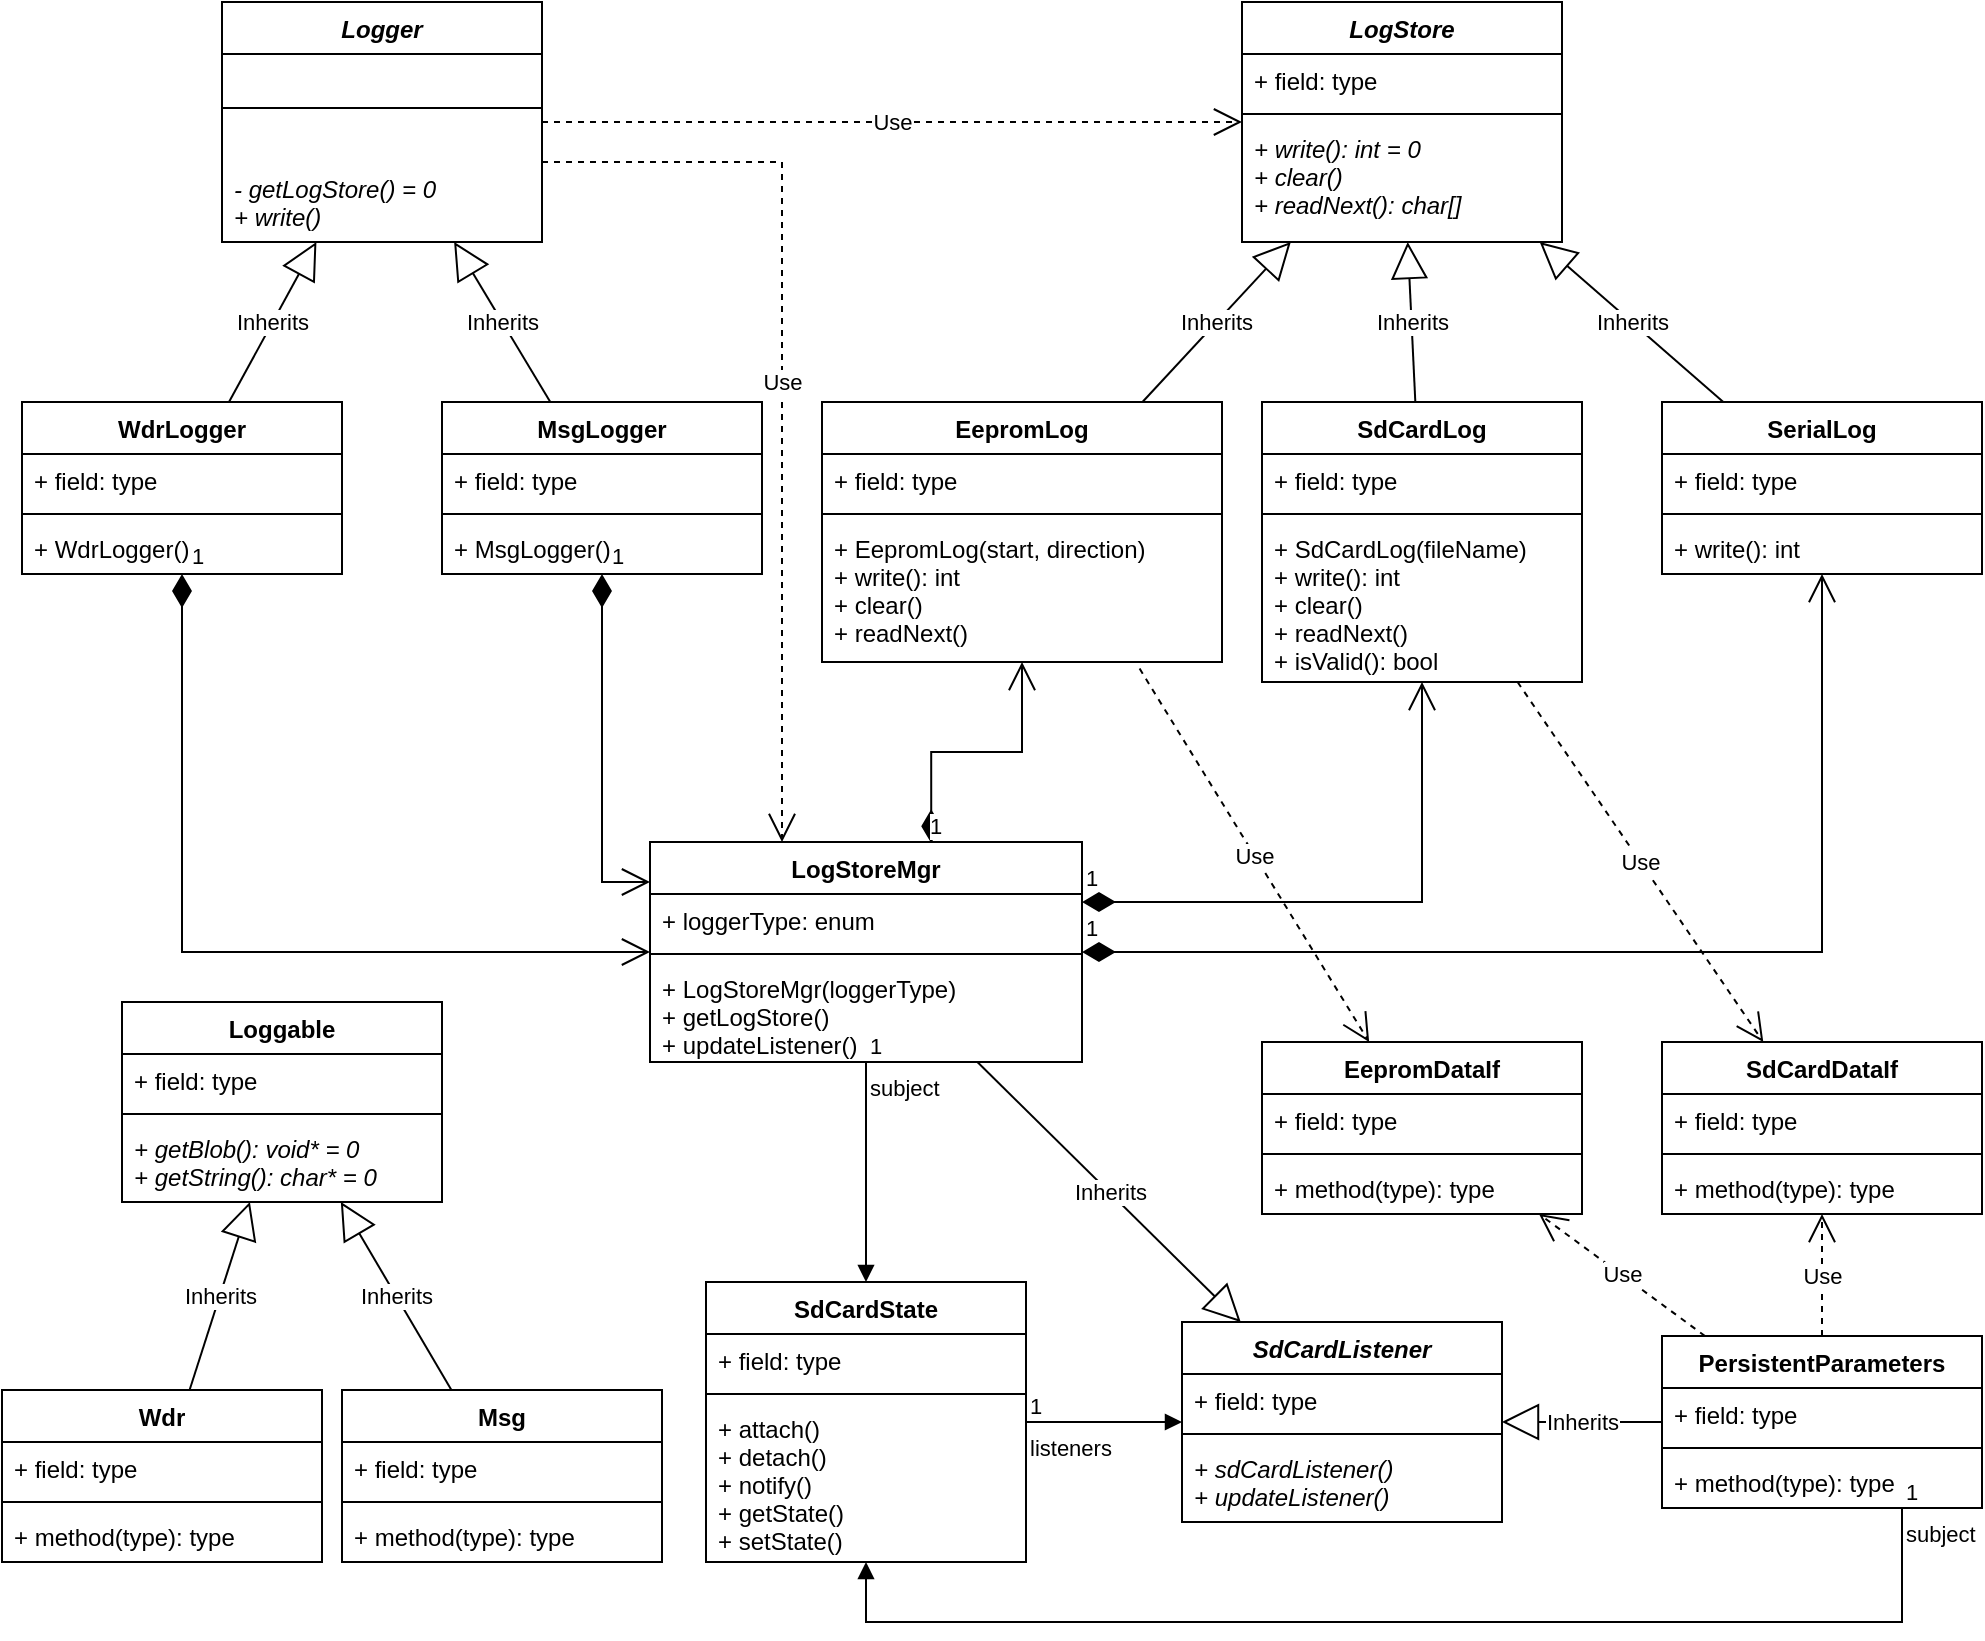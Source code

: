 <mxfile version="20.6.2" type="github">
  <diagram id="C5RBs43oDa-KdzZeNtuy" name="Main">
    <mxGraphModel dx="782" dy="708" grid="1" gridSize="10" guides="1" tooltips="1" connect="1" arrows="1" fold="1" page="1" pageScale="1" pageWidth="827" pageHeight="1169" math="0" shadow="0">
      <root>
        <mxCell id="WIyWlLk6GJQsqaUBKTNV-0" />
        <mxCell id="WIyWlLk6GJQsqaUBKTNV-1" parent="WIyWlLk6GJQsqaUBKTNV-0" />
        <mxCell id="53pVklxJG9t8ZVB9ZSfY-29" value="MsgLogger" style="swimlane;fontStyle=1;align=center;verticalAlign=top;childLayout=stackLayout;horizontal=1;startSize=26;horizontalStack=0;resizeParent=1;resizeParentMax=0;resizeLast=0;collapsible=1;marginBottom=0;rounded=0;fillColor=none;" parent="WIyWlLk6GJQsqaUBKTNV-1" vertex="1">
          <mxGeometry x="230" y="290" width="160" height="86" as="geometry" />
        </mxCell>
        <mxCell id="53pVklxJG9t8ZVB9ZSfY-30" value="+ field: type" style="text;strokeColor=none;fillColor=none;align=left;verticalAlign=top;spacingLeft=4;spacingRight=4;overflow=hidden;rotatable=0;points=[[0,0.5],[1,0.5]];portConstraint=eastwest;rounded=0;" parent="53pVklxJG9t8ZVB9ZSfY-29" vertex="1">
          <mxGeometry y="26" width="160" height="26" as="geometry" />
        </mxCell>
        <mxCell id="53pVklxJG9t8ZVB9ZSfY-31" value="" style="line;strokeWidth=1;fillColor=none;align=left;verticalAlign=middle;spacingTop=-1;spacingLeft=3;spacingRight=3;rotatable=0;labelPosition=right;points=[];portConstraint=eastwest;strokeColor=inherit;rounded=0;" parent="53pVklxJG9t8ZVB9ZSfY-29" vertex="1">
          <mxGeometry y="52" width="160" height="8" as="geometry" />
        </mxCell>
        <mxCell id="53pVklxJG9t8ZVB9ZSfY-32" value="+ MsgLogger()" style="text;strokeColor=none;fillColor=none;align=left;verticalAlign=top;spacingLeft=4;spacingRight=4;overflow=hidden;rotatable=0;points=[[0,0.5],[1,0.5]];portConstraint=eastwest;rounded=0;" parent="53pVklxJG9t8ZVB9ZSfY-29" vertex="1">
          <mxGeometry y="60" width="160" height="26" as="geometry" />
        </mxCell>
        <mxCell id="lrhZeODzZk2-2YLw7vKb-0" value="LogStore" style="swimlane;fontStyle=3;align=center;verticalAlign=top;childLayout=stackLayout;horizontal=1;startSize=26;horizontalStack=0;resizeParent=1;resizeParentMax=0;resizeLast=0;collapsible=1;marginBottom=0;" parent="WIyWlLk6GJQsqaUBKTNV-1" vertex="1">
          <mxGeometry x="630" y="90" width="160" height="120" as="geometry" />
        </mxCell>
        <mxCell id="lrhZeODzZk2-2YLw7vKb-1" value="+ field: type" style="text;strokeColor=none;fillColor=none;align=left;verticalAlign=top;spacingLeft=4;spacingRight=4;overflow=hidden;rotatable=0;points=[[0,0.5],[1,0.5]];portConstraint=eastwest;" parent="lrhZeODzZk2-2YLw7vKb-0" vertex="1">
          <mxGeometry y="26" width="160" height="26" as="geometry" />
        </mxCell>
        <mxCell id="lrhZeODzZk2-2YLw7vKb-2" value="" style="line;strokeWidth=1;fillColor=none;align=left;verticalAlign=middle;spacingTop=-1;spacingLeft=3;spacingRight=3;rotatable=0;labelPosition=right;points=[];portConstraint=eastwest;strokeColor=inherit;" parent="lrhZeODzZk2-2YLw7vKb-0" vertex="1">
          <mxGeometry y="52" width="160" height="8" as="geometry" />
        </mxCell>
        <mxCell id="lrhZeODzZk2-2YLw7vKb-3" value="+ write(): int = 0&#xa;+ clear()&#xa;+ readNext(): char[]&#xa;&#xa;" style="text;strokeColor=none;fillColor=none;align=left;verticalAlign=top;spacingLeft=4;spacingRight=4;overflow=hidden;rotatable=0;points=[[0,0.5],[1,0.5]];portConstraint=eastwest;fontStyle=2" parent="lrhZeODzZk2-2YLw7vKb-0" vertex="1">
          <mxGeometry y="60" width="160" height="60" as="geometry" />
        </mxCell>
        <mxCell id="lrhZeODzZk2-2YLw7vKb-4" value="EepromLog" style="swimlane;fontStyle=1;align=center;verticalAlign=top;childLayout=stackLayout;horizontal=1;startSize=26;horizontalStack=0;resizeParent=1;resizeParentMax=0;resizeLast=0;collapsible=1;marginBottom=0;" parent="WIyWlLk6GJQsqaUBKTNV-1" vertex="1">
          <mxGeometry x="420" y="290" width="200" height="130" as="geometry" />
        </mxCell>
        <mxCell id="lrhZeODzZk2-2YLw7vKb-5" value="+ field: type" style="text;strokeColor=none;fillColor=none;align=left;verticalAlign=top;spacingLeft=4;spacingRight=4;overflow=hidden;rotatable=0;points=[[0,0.5],[1,0.5]];portConstraint=eastwest;" parent="lrhZeODzZk2-2YLw7vKb-4" vertex="1">
          <mxGeometry y="26" width="200" height="26" as="geometry" />
        </mxCell>
        <mxCell id="lrhZeODzZk2-2YLw7vKb-6" value="" style="line;strokeWidth=1;fillColor=none;align=left;verticalAlign=middle;spacingTop=-1;spacingLeft=3;spacingRight=3;rotatable=0;labelPosition=right;points=[];portConstraint=eastwest;strokeColor=inherit;" parent="lrhZeODzZk2-2YLw7vKb-4" vertex="1">
          <mxGeometry y="52" width="200" height="8" as="geometry" />
        </mxCell>
        <mxCell id="lrhZeODzZk2-2YLw7vKb-7" value="+ EepromLog(start, direction)&#xa;+ write(): int&#xa;+ clear()&#xa;+ readNext()&#xa;" style="text;strokeColor=none;fillColor=none;align=left;verticalAlign=top;spacingLeft=4;spacingRight=4;overflow=hidden;rotatable=0;points=[[0,0.5],[1,0.5]];portConstraint=eastwest;" parent="lrhZeODzZk2-2YLw7vKb-4" vertex="1">
          <mxGeometry y="60" width="200" height="70" as="geometry" />
        </mxCell>
        <mxCell id="lrhZeODzZk2-2YLw7vKb-13" value="SdCardLog" style="swimlane;fontStyle=1;align=center;verticalAlign=top;childLayout=stackLayout;horizontal=1;startSize=26;horizontalStack=0;resizeParent=1;resizeParentMax=0;resizeLast=0;collapsible=1;marginBottom=0;" parent="WIyWlLk6GJQsqaUBKTNV-1" vertex="1">
          <mxGeometry x="640" y="290" width="160" height="140" as="geometry" />
        </mxCell>
        <mxCell id="lrhZeODzZk2-2YLw7vKb-14" value="+ field: type" style="text;strokeColor=none;fillColor=none;align=left;verticalAlign=top;spacingLeft=4;spacingRight=4;overflow=hidden;rotatable=0;points=[[0,0.5],[1,0.5]];portConstraint=eastwest;" parent="lrhZeODzZk2-2YLw7vKb-13" vertex="1">
          <mxGeometry y="26" width="160" height="26" as="geometry" />
        </mxCell>
        <mxCell id="lrhZeODzZk2-2YLw7vKb-15" value="" style="line;strokeWidth=1;fillColor=none;align=left;verticalAlign=middle;spacingTop=-1;spacingLeft=3;spacingRight=3;rotatable=0;labelPosition=right;points=[];portConstraint=eastwest;strokeColor=inherit;" parent="lrhZeODzZk2-2YLw7vKb-13" vertex="1">
          <mxGeometry y="52" width="160" height="8" as="geometry" />
        </mxCell>
        <mxCell id="lrhZeODzZk2-2YLw7vKb-16" value="+ SdCardLog(fileName)&#xa;+ write(): int&#xa;+ clear()&#xa;+ readNext()&#xa;+ isValid(): bool" style="text;strokeColor=none;fillColor=none;align=left;verticalAlign=top;spacingLeft=4;spacingRight=4;overflow=hidden;rotatable=0;points=[[0,0.5],[1,0.5]];portConstraint=eastwest;fontStyle=0" parent="lrhZeODzZk2-2YLw7vKb-13" vertex="1">
          <mxGeometry y="60" width="160" height="80" as="geometry" />
        </mxCell>
        <mxCell id="lrhZeODzZk2-2YLw7vKb-17" value="SerialLog" style="swimlane;fontStyle=1;align=center;verticalAlign=top;childLayout=stackLayout;horizontal=1;startSize=26;horizontalStack=0;resizeParent=1;resizeParentMax=0;resizeLast=0;collapsible=1;marginBottom=0;" parent="WIyWlLk6GJQsqaUBKTNV-1" vertex="1">
          <mxGeometry x="840" y="290" width="160" height="86" as="geometry" />
        </mxCell>
        <mxCell id="lrhZeODzZk2-2YLw7vKb-18" value="+ field: type" style="text;strokeColor=none;fillColor=none;align=left;verticalAlign=top;spacingLeft=4;spacingRight=4;overflow=hidden;rotatable=0;points=[[0,0.5],[1,0.5]];portConstraint=eastwest;" parent="lrhZeODzZk2-2YLw7vKb-17" vertex="1">
          <mxGeometry y="26" width="160" height="26" as="geometry" />
        </mxCell>
        <mxCell id="lrhZeODzZk2-2YLw7vKb-19" value="" style="line;strokeWidth=1;fillColor=none;align=left;verticalAlign=middle;spacingTop=-1;spacingLeft=3;spacingRight=3;rotatable=0;labelPosition=right;points=[];portConstraint=eastwest;strokeColor=inherit;" parent="lrhZeODzZk2-2YLw7vKb-17" vertex="1">
          <mxGeometry y="52" width="160" height="8" as="geometry" />
        </mxCell>
        <mxCell id="lrhZeODzZk2-2YLw7vKb-20" value="+ write(): int" style="text;strokeColor=none;fillColor=none;align=left;verticalAlign=top;spacingLeft=4;spacingRight=4;overflow=hidden;rotatable=0;points=[[0,0.5],[1,0.5]];portConstraint=eastwest;" parent="lrhZeODzZk2-2YLw7vKb-17" vertex="1">
          <mxGeometry y="60" width="160" height="26" as="geometry" />
        </mxCell>
        <mxCell id="lrhZeODzZk2-2YLw7vKb-21" value="Inherits" style="endArrow=block;endSize=16;endFill=0;html=1;rounded=0;" parent="WIyWlLk6GJQsqaUBKTNV-1" source="lrhZeODzZk2-2YLw7vKb-4" target="lrhZeODzZk2-2YLw7vKb-0" edge="1">
          <mxGeometry width="160" relative="1" as="geometry">
            <mxPoint x="310" y="300" as="sourcePoint" />
            <mxPoint x="480" y="380" as="targetPoint" />
          </mxGeometry>
        </mxCell>
        <mxCell id="lrhZeODzZk2-2YLw7vKb-22" value="Inherits" style="endArrow=block;endSize=16;endFill=0;html=1;rounded=0;" parent="WIyWlLk6GJQsqaUBKTNV-1" source="lrhZeODzZk2-2YLw7vKb-13" target="lrhZeODzZk2-2YLw7vKb-0" edge="1">
          <mxGeometry width="160" relative="1" as="geometry">
            <mxPoint x="320" y="380" as="sourcePoint" />
            <mxPoint x="480" y="380" as="targetPoint" />
          </mxGeometry>
        </mxCell>
        <mxCell id="lrhZeODzZk2-2YLw7vKb-23" value="Inherits" style="endArrow=block;endSize=16;endFill=0;html=1;rounded=0;" parent="WIyWlLk6GJQsqaUBKTNV-1" source="lrhZeODzZk2-2YLw7vKb-17" target="lrhZeODzZk2-2YLw7vKb-0" edge="1">
          <mxGeometry width="160" relative="1" as="geometry">
            <mxPoint x="320" y="380" as="sourcePoint" />
            <mxPoint x="480" y="380" as="targetPoint" />
          </mxGeometry>
        </mxCell>
        <mxCell id="lrhZeODzZk2-2YLw7vKb-24" value="Logger" style="swimlane;fontStyle=3;align=center;verticalAlign=top;childLayout=stackLayout;horizontal=1;startSize=26;horizontalStack=0;resizeParent=1;resizeParentMax=0;resizeLast=0;collapsible=1;marginBottom=0;" parent="WIyWlLk6GJQsqaUBKTNV-1" vertex="1">
          <mxGeometry x="120" y="90" width="160" height="120" as="geometry" />
        </mxCell>
        <mxCell id="lrhZeODzZk2-2YLw7vKb-26" value="" style="line;strokeWidth=1;fillColor=none;align=left;verticalAlign=middle;spacingTop=-1;spacingLeft=3;spacingRight=3;rotatable=0;labelPosition=right;points=[];portConstraint=eastwest;strokeColor=inherit;" parent="lrhZeODzZk2-2YLw7vKb-24" vertex="1">
          <mxGeometry y="26" width="160" height="54" as="geometry" />
        </mxCell>
        <mxCell id="lrhZeODzZk2-2YLw7vKb-27" value="- getLogStore() = 0&#xa;+ write()&#xa;" style="text;strokeColor=none;fillColor=none;align=left;verticalAlign=top;spacingLeft=4;spacingRight=4;overflow=hidden;rotatable=0;points=[[0,0.5],[1,0.5]];portConstraint=eastwest;fontStyle=2" parent="lrhZeODzZk2-2YLw7vKb-24" vertex="1">
          <mxGeometry y="80" width="160" height="40" as="geometry" />
        </mxCell>
        <mxCell id="lrhZeODzZk2-2YLw7vKb-28" value="WdrLogger" style="swimlane;fontStyle=1;align=center;verticalAlign=top;childLayout=stackLayout;horizontal=1;startSize=26;horizontalStack=0;resizeParent=1;resizeParentMax=0;resizeLast=0;collapsible=1;marginBottom=0;" parent="WIyWlLk6GJQsqaUBKTNV-1" vertex="1">
          <mxGeometry x="20" y="290" width="160" height="86" as="geometry" />
        </mxCell>
        <mxCell id="lrhZeODzZk2-2YLw7vKb-29" value="+ field: type" style="text;strokeColor=none;fillColor=none;align=left;verticalAlign=top;spacingLeft=4;spacingRight=4;overflow=hidden;rotatable=0;points=[[0,0.5],[1,0.5]];portConstraint=eastwest;" parent="lrhZeODzZk2-2YLw7vKb-28" vertex="1">
          <mxGeometry y="26" width="160" height="26" as="geometry" />
        </mxCell>
        <mxCell id="lrhZeODzZk2-2YLw7vKb-30" value="" style="line;strokeWidth=1;fillColor=none;align=left;verticalAlign=middle;spacingTop=-1;spacingLeft=3;spacingRight=3;rotatable=0;labelPosition=right;points=[];portConstraint=eastwest;strokeColor=inherit;" parent="lrhZeODzZk2-2YLw7vKb-28" vertex="1">
          <mxGeometry y="52" width="160" height="8" as="geometry" />
        </mxCell>
        <mxCell id="lrhZeODzZk2-2YLw7vKb-31" value="+ WdrLogger()" style="text;strokeColor=none;fillColor=none;align=left;verticalAlign=top;spacingLeft=4;spacingRight=4;overflow=hidden;rotatable=0;points=[[0,0.5],[1,0.5]];portConstraint=eastwest;" parent="lrhZeODzZk2-2YLw7vKb-28" vertex="1">
          <mxGeometry y="60" width="160" height="26" as="geometry" />
        </mxCell>
        <mxCell id="lrhZeODzZk2-2YLw7vKb-32" value="Inherits" style="endArrow=block;endSize=16;endFill=0;html=1;rounded=0;" parent="WIyWlLk6GJQsqaUBKTNV-1" source="53pVklxJG9t8ZVB9ZSfY-29" target="lrhZeODzZk2-2YLw7vKb-24" edge="1">
          <mxGeometry width="160" relative="1" as="geometry">
            <mxPoint x="530" y="300" as="sourcePoint" />
            <mxPoint x="680" y="186" as="targetPoint" />
          </mxGeometry>
        </mxCell>
        <mxCell id="lrhZeODzZk2-2YLw7vKb-33" value="Inherits" style="endArrow=block;endSize=16;endFill=0;html=1;rounded=0;" parent="WIyWlLk6GJQsqaUBKTNV-1" source="lrhZeODzZk2-2YLw7vKb-28" target="lrhZeODzZk2-2YLw7vKb-24" edge="1">
          <mxGeometry width="160" relative="1" as="geometry">
            <mxPoint x="320" y="300" as="sourcePoint" />
            <mxPoint x="170" y="180" as="targetPoint" />
          </mxGeometry>
        </mxCell>
        <mxCell id="lrhZeODzZk2-2YLw7vKb-34" value="LogStoreMgr" style="swimlane;fontStyle=1;align=center;verticalAlign=top;childLayout=stackLayout;horizontal=1;startSize=26;horizontalStack=0;resizeParent=1;resizeParentMax=0;resizeLast=0;collapsible=1;marginBottom=0;" parent="WIyWlLk6GJQsqaUBKTNV-1" vertex="1">
          <mxGeometry x="334" y="510" width="216" height="110" as="geometry" />
        </mxCell>
        <mxCell id="lrhZeODzZk2-2YLw7vKb-35" value="+ loggerType: enum" style="text;strokeColor=none;fillColor=none;align=left;verticalAlign=top;spacingLeft=4;spacingRight=4;overflow=hidden;rotatable=0;points=[[0,0.5],[1,0.5]];portConstraint=eastwest;" parent="lrhZeODzZk2-2YLw7vKb-34" vertex="1">
          <mxGeometry y="26" width="216" height="26" as="geometry" />
        </mxCell>
        <mxCell id="lrhZeODzZk2-2YLw7vKb-36" value="" style="line;strokeWidth=1;fillColor=none;align=left;verticalAlign=middle;spacingTop=-1;spacingLeft=3;spacingRight=3;rotatable=0;labelPosition=right;points=[];portConstraint=eastwest;strokeColor=inherit;" parent="lrhZeODzZk2-2YLw7vKb-34" vertex="1">
          <mxGeometry y="52" width="216" height="8" as="geometry" />
        </mxCell>
        <mxCell id="lrhZeODzZk2-2YLw7vKb-37" value="+ LogStoreMgr(loggerType)&#xa;+ getLogStore()&#xa;+ updateListener()&#xa;" style="text;strokeColor=none;fillColor=none;align=left;verticalAlign=top;spacingLeft=4;spacingRight=4;overflow=hidden;rotatable=0;points=[[0,0.5],[1,0.5]];portConstraint=eastwest;" parent="lrhZeODzZk2-2YLw7vKb-34" vertex="1">
          <mxGeometry y="60" width="216" height="50" as="geometry" />
        </mxCell>
        <mxCell id="lrhZeODzZk2-2YLw7vKb-42" value="1" style="endArrow=open;html=1;endSize=12;startArrow=diamondThin;startSize=14;startFill=1;edgeStyle=orthogonalEdgeStyle;align=left;verticalAlign=bottom;rounded=0;" parent="WIyWlLk6GJQsqaUBKTNV-1" source="53pVklxJG9t8ZVB9ZSfY-29" target="lrhZeODzZk2-2YLw7vKb-34" edge="1">
          <mxGeometry x="-1" y="3" relative="1" as="geometry">
            <mxPoint x="30" y="480" as="sourcePoint" />
            <mxPoint x="70" y="680" as="targetPoint" />
            <Array as="points">
              <mxPoint x="310" y="530" />
            </Array>
          </mxGeometry>
        </mxCell>
        <mxCell id="lrhZeODzZk2-2YLw7vKb-44" value="Use" style="endArrow=open;endSize=12;dashed=1;html=1;rounded=0;edgeStyle=orthogonalEdgeStyle;" parent="WIyWlLk6GJQsqaUBKTNV-1" source="lrhZeODzZk2-2YLw7vKb-24" target="lrhZeODzZk2-2YLw7vKb-34" edge="1">
          <mxGeometry width="160" relative="1" as="geometry">
            <mxPoint x="104.373" y="560" as="sourcePoint" />
            <mxPoint x="295.627" y="694.0" as="targetPoint" />
            <Array as="points">
              <mxPoint x="400" y="170" />
            </Array>
          </mxGeometry>
        </mxCell>
        <mxCell id="lrhZeODzZk2-2YLw7vKb-49" value="1" style="endArrow=open;html=1;endSize=12;startArrow=diamondThin;startSize=14;startFill=1;edgeStyle=orthogonalEdgeStyle;align=left;verticalAlign=bottom;rounded=0;exitX=0.651;exitY=0.005;exitDx=0;exitDy=0;exitPerimeter=0;" parent="WIyWlLk6GJQsqaUBKTNV-1" source="lrhZeODzZk2-2YLw7vKb-34" target="lrhZeODzZk2-2YLw7vKb-4" edge="1">
          <mxGeometry x="-1" y="3" relative="1" as="geometry">
            <mxPoint x="650" y="520" as="sourcePoint" />
            <mxPoint x="812.0" y="903.0" as="targetPoint" />
          </mxGeometry>
        </mxCell>
        <mxCell id="lrhZeODzZk2-2YLw7vKb-50" value="1" style="endArrow=open;html=1;endSize=12;startArrow=diamondThin;startSize=14;startFill=1;edgeStyle=orthogonalEdgeStyle;align=left;verticalAlign=bottom;rounded=0;" parent="WIyWlLk6GJQsqaUBKTNV-1" source="lrhZeODzZk2-2YLw7vKb-34" target="lrhZeODzZk2-2YLw7vKb-13" edge="1">
          <mxGeometry x="-1" y="3" relative="1" as="geometry">
            <mxPoint x="740.0" y="645.0" as="sourcePoint" />
            <mxPoint x="818" y="525" as="targetPoint" />
            <Array as="points">
              <mxPoint x="720" y="540" />
            </Array>
          </mxGeometry>
        </mxCell>
        <mxCell id="lrhZeODzZk2-2YLw7vKb-51" value="1" style="endArrow=open;html=1;endSize=12;startArrow=diamondThin;startSize=14;startFill=1;edgeStyle=orthogonalEdgeStyle;align=left;verticalAlign=bottom;rounded=0;" parent="WIyWlLk6GJQsqaUBKTNV-1" source="lrhZeODzZk2-2YLw7vKb-34" target="lrhZeODzZk2-2YLw7vKb-17" edge="1">
          <mxGeometry x="-1" y="3" relative="1" as="geometry">
            <mxPoint x="657" y="613" as="sourcePoint" />
            <mxPoint x="827" y="470" as="targetPoint" />
          </mxGeometry>
        </mxCell>
        <mxCell id="lrhZeODzZk2-2YLw7vKb-56" value="SdCardListener" style="swimlane;fontStyle=3;align=center;verticalAlign=top;childLayout=stackLayout;horizontal=1;startSize=26;horizontalStack=0;resizeParent=1;resizeParentMax=0;resizeLast=0;collapsible=1;marginBottom=0;" parent="WIyWlLk6GJQsqaUBKTNV-1" vertex="1">
          <mxGeometry x="600" y="750" width="160" height="100" as="geometry" />
        </mxCell>
        <mxCell id="lrhZeODzZk2-2YLw7vKb-57" value="+ field: type" style="text;strokeColor=none;fillColor=none;align=left;verticalAlign=top;spacingLeft=4;spacingRight=4;overflow=hidden;rotatable=0;points=[[0,0.5],[1,0.5]];portConstraint=eastwest;" parent="lrhZeODzZk2-2YLw7vKb-56" vertex="1">
          <mxGeometry y="26" width="160" height="26" as="geometry" />
        </mxCell>
        <mxCell id="lrhZeODzZk2-2YLw7vKb-58" value="" style="line;strokeWidth=1;fillColor=none;align=left;verticalAlign=middle;spacingTop=-1;spacingLeft=3;spacingRight=3;rotatable=0;labelPosition=right;points=[];portConstraint=eastwest;strokeColor=inherit;" parent="lrhZeODzZk2-2YLw7vKb-56" vertex="1">
          <mxGeometry y="52" width="160" height="8" as="geometry" />
        </mxCell>
        <mxCell id="lrhZeODzZk2-2YLw7vKb-59" value="+ sdCardListener()&#xa;+ updateListener()&#xa;" style="text;strokeColor=none;fillColor=none;align=left;verticalAlign=top;spacingLeft=4;spacingRight=4;overflow=hidden;rotatable=0;points=[[0,0.5],[1,0.5]];portConstraint=eastwest;fontStyle=2" parent="lrhZeODzZk2-2YLw7vKb-56" vertex="1">
          <mxGeometry y="60" width="160" height="40" as="geometry" />
        </mxCell>
        <mxCell id="lrhZeODzZk2-2YLw7vKb-64" value="Inherits" style="endArrow=block;endSize=16;endFill=0;html=1;rounded=0;" parent="WIyWlLk6GJQsqaUBKTNV-1" source="lrhZeODzZk2-2YLw7vKb-34" target="lrhZeODzZk2-2YLw7vKb-56" edge="1">
          <mxGeometry width="160" relative="1" as="geometry">
            <mxPoint x="488.083" y="860" as="sourcePoint" />
            <mxPoint x="439.996" y="780" as="targetPoint" />
          </mxGeometry>
        </mxCell>
        <mxCell id="lrhZeODzZk2-2YLw7vKb-65" value="SdCardState" style="swimlane;fontStyle=1;align=center;verticalAlign=top;childLayout=stackLayout;horizontal=1;startSize=26;horizontalStack=0;resizeParent=1;resizeParentMax=0;resizeLast=0;collapsible=1;marginBottom=0;" parent="WIyWlLk6GJQsqaUBKTNV-1" vertex="1">
          <mxGeometry x="362" y="730" width="160" height="140" as="geometry" />
        </mxCell>
        <mxCell id="lrhZeODzZk2-2YLw7vKb-66" value="+ field: type" style="text;strokeColor=none;fillColor=none;align=left;verticalAlign=top;spacingLeft=4;spacingRight=4;overflow=hidden;rotatable=0;points=[[0,0.5],[1,0.5]];portConstraint=eastwest;" parent="lrhZeODzZk2-2YLw7vKb-65" vertex="1">
          <mxGeometry y="26" width="160" height="26" as="geometry" />
        </mxCell>
        <mxCell id="lrhZeODzZk2-2YLw7vKb-67" value="" style="line;strokeWidth=1;fillColor=none;align=left;verticalAlign=middle;spacingTop=-1;spacingLeft=3;spacingRight=3;rotatable=0;labelPosition=right;points=[];portConstraint=eastwest;strokeColor=inherit;" parent="lrhZeODzZk2-2YLw7vKb-65" vertex="1">
          <mxGeometry y="52" width="160" height="8" as="geometry" />
        </mxCell>
        <mxCell id="lrhZeODzZk2-2YLw7vKb-68" value="+ attach()&#xa;+ detach()&#xa;+ notify()&#xa;+ getState()&#xa;+ setState()&#xa;" style="text;strokeColor=none;fillColor=none;align=left;verticalAlign=top;spacingLeft=4;spacingRight=4;overflow=hidden;rotatable=0;points=[[0,0.5],[1,0.5]];portConstraint=eastwest;" parent="lrhZeODzZk2-2YLw7vKb-65" vertex="1">
          <mxGeometry y="60" width="160" height="80" as="geometry" />
        </mxCell>
        <mxCell id="lrhZeODzZk2-2YLw7vKb-69" value="listeners" style="endArrow=block;endFill=1;html=1;edgeStyle=orthogonalEdgeStyle;align=left;verticalAlign=top;rounded=0;" parent="WIyWlLk6GJQsqaUBKTNV-1" source="lrhZeODzZk2-2YLw7vKb-65" target="lrhZeODzZk2-2YLw7vKb-56" edge="1">
          <mxGeometry x="-1" relative="1" as="geometry">
            <mxPoint x="220" y="780" as="sourcePoint" />
            <mxPoint x="380" y="780" as="targetPoint" />
          </mxGeometry>
        </mxCell>
        <mxCell id="lrhZeODzZk2-2YLw7vKb-70" value="1" style="edgeLabel;resizable=0;html=1;align=left;verticalAlign=bottom;" parent="lrhZeODzZk2-2YLw7vKb-69" connectable="0" vertex="1">
          <mxGeometry x="-1" relative="1" as="geometry" />
        </mxCell>
        <mxCell id="lrhZeODzZk2-2YLw7vKb-71" value="subject" style="endArrow=block;endFill=1;html=1;edgeStyle=orthogonalEdgeStyle;align=left;verticalAlign=top;rounded=0;" parent="WIyWlLk6GJQsqaUBKTNV-1" source="lrhZeODzZk2-2YLw7vKb-34" target="lrhZeODzZk2-2YLw7vKb-65" edge="1">
          <mxGeometry x="-1" relative="1" as="geometry">
            <mxPoint x="150" y="760" as="sourcePoint" />
            <mxPoint x="310" y="760" as="targetPoint" />
          </mxGeometry>
        </mxCell>
        <mxCell id="lrhZeODzZk2-2YLw7vKb-72" value="1" style="edgeLabel;resizable=0;html=1;align=left;verticalAlign=bottom;" parent="lrhZeODzZk2-2YLw7vKb-71" connectable="0" vertex="1">
          <mxGeometry x="-1" relative="1" as="geometry" />
        </mxCell>
        <mxCell id="lrhZeODzZk2-2YLw7vKb-73" value="PersistentParameters" style="swimlane;fontStyle=1;align=center;verticalAlign=top;childLayout=stackLayout;horizontal=1;startSize=26;horizontalStack=0;resizeParent=1;resizeParentMax=0;resizeLast=0;collapsible=1;marginBottom=0;" parent="WIyWlLk6GJQsqaUBKTNV-1" vertex="1">
          <mxGeometry x="840" y="757" width="160" height="86" as="geometry" />
        </mxCell>
        <mxCell id="lrhZeODzZk2-2YLw7vKb-74" value="+ field: type" style="text;strokeColor=none;fillColor=none;align=left;verticalAlign=top;spacingLeft=4;spacingRight=4;overflow=hidden;rotatable=0;points=[[0,0.5],[1,0.5]];portConstraint=eastwest;" parent="lrhZeODzZk2-2YLw7vKb-73" vertex="1">
          <mxGeometry y="26" width="160" height="26" as="geometry" />
        </mxCell>
        <mxCell id="lrhZeODzZk2-2YLw7vKb-75" value="" style="line;strokeWidth=1;fillColor=none;align=left;verticalAlign=middle;spacingTop=-1;spacingLeft=3;spacingRight=3;rotatable=0;labelPosition=right;points=[];portConstraint=eastwest;strokeColor=inherit;" parent="lrhZeODzZk2-2YLw7vKb-73" vertex="1">
          <mxGeometry y="52" width="160" height="8" as="geometry" />
        </mxCell>
        <mxCell id="lrhZeODzZk2-2YLw7vKb-76" value="+ method(type): type" style="text;strokeColor=none;fillColor=none;align=left;verticalAlign=top;spacingLeft=4;spacingRight=4;overflow=hidden;rotatable=0;points=[[0,0.5],[1,0.5]];portConstraint=eastwest;" parent="lrhZeODzZk2-2YLw7vKb-73" vertex="1">
          <mxGeometry y="60" width="160" height="26" as="geometry" />
        </mxCell>
        <mxCell id="lrhZeODzZk2-2YLw7vKb-77" value="Inherits" style="endArrow=block;endSize=16;endFill=0;html=1;rounded=0;" parent="WIyWlLk6GJQsqaUBKTNV-1" source="lrhZeODzZk2-2YLw7vKb-73" target="lrhZeODzZk2-2YLw7vKb-56" edge="1">
          <mxGeometry width="160" relative="1" as="geometry">
            <mxPoint x="1040.003" y="580.0" as="sourcePoint" />
            <mxPoint x="1113.552" y="630.0" as="targetPoint" />
          </mxGeometry>
        </mxCell>
        <mxCell id="lrhZeODzZk2-2YLw7vKb-78" value="subject" style="endArrow=block;endFill=1;html=1;edgeStyle=orthogonalEdgeStyle;align=left;verticalAlign=top;rounded=0;" parent="WIyWlLk6GJQsqaUBKTNV-1" source="lrhZeODzZk2-2YLw7vKb-73" target="lrhZeODzZk2-2YLw7vKb-65" edge="1">
          <mxGeometry x="-1" relative="1" as="geometry">
            <mxPoint x="934.0" y="810.0" as="sourcePoint" />
            <mxPoint x="986" y="1020.0" as="targetPoint" />
            <Array as="points">
              <mxPoint x="960" y="900" />
              <mxPoint x="442" y="900" />
            </Array>
          </mxGeometry>
        </mxCell>
        <mxCell id="lrhZeODzZk2-2YLw7vKb-79" value="1" style="edgeLabel;resizable=0;html=1;align=left;verticalAlign=bottom;" parent="lrhZeODzZk2-2YLw7vKb-78" connectable="0" vertex="1">
          <mxGeometry x="-1" relative="1" as="geometry" />
        </mxCell>
        <mxCell id="lrhZeODzZk2-2YLw7vKb-80" value="Use" style="endArrow=open;endSize=12;dashed=1;html=1;rounded=0;" parent="WIyWlLk6GJQsqaUBKTNV-1" source="lrhZeODzZk2-2YLw7vKb-24" target="lrhZeODzZk2-2YLw7vKb-0" edge="1">
          <mxGeometry width="160" relative="1" as="geometry">
            <mxPoint x="540" y="530" as="sourcePoint" />
            <mxPoint x="700" y="530" as="targetPoint" />
          </mxGeometry>
        </mxCell>
        <mxCell id="lrhZeODzZk2-2YLw7vKb-81" value="EepromDataIf" style="swimlane;fontStyle=1;align=center;verticalAlign=top;childLayout=stackLayout;horizontal=1;startSize=26;horizontalStack=0;resizeParent=1;resizeParentMax=0;resizeLast=0;collapsible=1;marginBottom=0;" parent="WIyWlLk6GJQsqaUBKTNV-1" vertex="1">
          <mxGeometry x="640" y="610" width="160" height="86" as="geometry" />
        </mxCell>
        <mxCell id="lrhZeODzZk2-2YLw7vKb-82" value="+ field: type" style="text;strokeColor=none;fillColor=none;align=left;verticalAlign=top;spacingLeft=4;spacingRight=4;overflow=hidden;rotatable=0;points=[[0,0.5],[1,0.5]];portConstraint=eastwest;" parent="lrhZeODzZk2-2YLw7vKb-81" vertex="1">
          <mxGeometry y="26" width="160" height="26" as="geometry" />
        </mxCell>
        <mxCell id="lrhZeODzZk2-2YLw7vKb-83" value="" style="line;strokeWidth=1;fillColor=none;align=left;verticalAlign=middle;spacingTop=-1;spacingLeft=3;spacingRight=3;rotatable=0;labelPosition=right;points=[];portConstraint=eastwest;strokeColor=inherit;" parent="lrhZeODzZk2-2YLw7vKb-81" vertex="1">
          <mxGeometry y="52" width="160" height="8" as="geometry" />
        </mxCell>
        <mxCell id="lrhZeODzZk2-2YLw7vKb-84" value="+ method(type): type" style="text;strokeColor=none;fillColor=none;align=left;verticalAlign=top;spacingLeft=4;spacingRight=4;overflow=hidden;rotatable=0;points=[[0,0.5],[1,0.5]];portConstraint=eastwest;" parent="lrhZeODzZk2-2YLw7vKb-81" vertex="1">
          <mxGeometry y="60" width="160" height="26" as="geometry" />
        </mxCell>
        <mxCell id="lrhZeODzZk2-2YLw7vKb-85" value="SdCardDataIf" style="swimlane;fontStyle=1;align=center;verticalAlign=top;childLayout=stackLayout;horizontal=1;startSize=26;horizontalStack=0;resizeParent=1;resizeParentMax=0;resizeLast=0;collapsible=1;marginBottom=0;" parent="WIyWlLk6GJQsqaUBKTNV-1" vertex="1">
          <mxGeometry x="840" y="610" width="160" height="86" as="geometry" />
        </mxCell>
        <mxCell id="lrhZeODzZk2-2YLw7vKb-86" value="+ field: type" style="text;strokeColor=none;fillColor=none;align=left;verticalAlign=top;spacingLeft=4;spacingRight=4;overflow=hidden;rotatable=0;points=[[0,0.5],[1,0.5]];portConstraint=eastwest;" parent="lrhZeODzZk2-2YLw7vKb-85" vertex="1">
          <mxGeometry y="26" width="160" height="26" as="geometry" />
        </mxCell>
        <mxCell id="lrhZeODzZk2-2YLw7vKb-87" value="" style="line;strokeWidth=1;fillColor=none;align=left;verticalAlign=middle;spacingTop=-1;spacingLeft=3;spacingRight=3;rotatable=0;labelPosition=right;points=[];portConstraint=eastwest;strokeColor=inherit;" parent="lrhZeODzZk2-2YLw7vKb-85" vertex="1">
          <mxGeometry y="52" width="160" height="8" as="geometry" />
        </mxCell>
        <mxCell id="lrhZeODzZk2-2YLw7vKb-88" value="+ method(type): type" style="text;strokeColor=none;fillColor=none;align=left;verticalAlign=top;spacingLeft=4;spacingRight=4;overflow=hidden;rotatable=0;points=[[0,0.5],[1,0.5]];portConstraint=eastwest;" parent="lrhZeODzZk2-2YLw7vKb-85" vertex="1">
          <mxGeometry y="60" width="160" height="26" as="geometry" />
        </mxCell>
        <mxCell id="lrhZeODzZk2-2YLw7vKb-89" value="Use" style="endArrow=open;endSize=12;dashed=1;html=1;rounded=0;exitX=0.794;exitY=1.047;exitDx=0;exitDy=0;exitPerimeter=0;" parent="WIyWlLk6GJQsqaUBKTNV-1" source="lrhZeODzZk2-2YLw7vKb-7" target="lrhZeODzZk2-2YLw7vKb-81" edge="1">
          <mxGeometry width="160" relative="1" as="geometry">
            <mxPoint x="1169.999" y="170" as="sourcePoint" />
            <mxPoint x="1229.05" y="304.0" as="targetPoint" />
          </mxGeometry>
        </mxCell>
        <mxCell id="lrhZeODzZk2-2YLw7vKb-90" value="Use" style="endArrow=open;endSize=12;dashed=1;html=1;rounded=0;" parent="WIyWlLk6GJQsqaUBKTNV-1" source="lrhZeODzZk2-2YLw7vKb-73" target="lrhZeODzZk2-2YLw7vKb-81" edge="1">
          <mxGeometry width="160" relative="1" as="geometry">
            <mxPoint x="980" y="909.999" as="sourcePoint" />
            <mxPoint x="1380" y="998.275" as="targetPoint" />
          </mxGeometry>
        </mxCell>
        <mxCell id="lrhZeODzZk2-2YLw7vKb-91" value="Use" style="endArrow=open;endSize=12;dashed=1;html=1;rounded=0;" parent="WIyWlLk6GJQsqaUBKTNV-1" source="lrhZeODzZk2-2YLw7vKb-73" target="lrhZeODzZk2-2YLw7vKb-85" edge="1">
          <mxGeometry width="160" relative="1" as="geometry">
            <mxPoint x="996.174" y="680.0" as="sourcePoint" />
            <mxPoint x="1083.826" y="536" as="targetPoint" />
          </mxGeometry>
        </mxCell>
        <mxCell id="lrhZeODzZk2-2YLw7vKb-92" value="Use" style="endArrow=open;endSize=12;dashed=1;html=1;rounded=0;" parent="WIyWlLk6GJQsqaUBKTNV-1" source="lrhZeODzZk2-2YLw7vKb-13" target="lrhZeODzZk2-2YLw7vKb-85" edge="1">
          <mxGeometry width="160" relative="1" as="geometry">
            <mxPoint x="996.174" y="680.0" as="sourcePoint" />
            <mxPoint x="1083.826" y="536" as="targetPoint" />
          </mxGeometry>
        </mxCell>
        <mxCell id="32qHAH4YdG01nu6YSYQC-0" value="1" style="endArrow=open;html=1;endSize=12;startArrow=diamondThin;startSize=14;startFill=1;edgeStyle=orthogonalEdgeStyle;align=left;verticalAlign=bottom;rounded=0;" edge="1" parent="WIyWlLk6GJQsqaUBKTNV-1" source="lrhZeODzZk2-2YLw7vKb-28" target="lrhZeODzZk2-2YLw7vKb-34">
          <mxGeometry x="-1" y="3" relative="1" as="geometry">
            <mxPoint x="50" y="530" as="sourcePoint" />
            <mxPoint x="210" y="530" as="targetPoint" />
            <Array as="points">
              <mxPoint x="100" y="565" />
            </Array>
          </mxGeometry>
        </mxCell>
        <mxCell id="32qHAH4YdG01nu6YSYQC-1" value="Loggable" style="swimlane;fontStyle=1;align=center;verticalAlign=top;childLayout=stackLayout;horizontal=1;startSize=26;horizontalStack=0;resizeParent=1;resizeParentMax=0;resizeLast=0;collapsible=1;marginBottom=0;" vertex="1" parent="WIyWlLk6GJQsqaUBKTNV-1">
          <mxGeometry x="70" y="590" width="160" height="100" as="geometry" />
        </mxCell>
        <mxCell id="32qHAH4YdG01nu6YSYQC-2" value="+ field: type" style="text;strokeColor=none;fillColor=none;align=left;verticalAlign=top;spacingLeft=4;spacingRight=4;overflow=hidden;rotatable=0;points=[[0,0.5],[1,0.5]];portConstraint=eastwest;" vertex="1" parent="32qHAH4YdG01nu6YSYQC-1">
          <mxGeometry y="26" width="160" height="26" as="geometry" />
        </mxCell>
        <mxCell id="32qHAH4YdG01nu6YSYQC-3" value="" style="line;strokeWidth=1;fillColor=none;align=left;verticalAlign=middle;spacingTop=-1;spacingLeft=3;spacingRight=3;rotatable=0;labelPosition=right;points=[];portConstraint=eastwest;strokeColor=inherit;" vertex="1" parent="32qHAH4YdG01nu6YSYQC-1">
          <mxGeometry y="52" width="160" height="8" as="geometry" />
        </mxCell>
        <mxCell id="32qHAH4YdG01nu6YSYQC-4" value="+ getBlob(): void* = 0&#xa;+ getString(): char* = 0&#xa;" style="text;strokeColor=none;fillColor=none;align=left;verticalAlign=top;spacingLeft=4;spacingRight=4;overflow=hidden;rotatable=0;points=[[0,0.5],[1,0.5]];portConstraint=eastwest;fontStyle=2" vertex="1" parent="32qHAH4YdG01nu6YSYQC-1">
          <mxGeometry y="60" width="160" height="40" as="geometry" />
        </mxCell>
        <mxCell id="32qHAH4YdG01nu6YSYQC-5" value="Wdr" style="swimlane;fontStyle=1;align=center;verticalAlign=top;childLayout=stackLayout;horizontal=1;startSize=26;horizontalStack=0;resizeParent=1;resizeParentMax=0;resizeLast=0;collapsible=1;marginBottom=0;" vertex="1" parent="WIyWlLk6GJQsqaUBKTNV-1">
          <mxGeometry x="10" y="784" width="160" height="86" as="geometry" />
        </mxCell>
        <mxCell id="32qHAH4YdG01nu6YSYQC-6" value="+ field: type" style="text;strokeColor=none;fillColor=none;align=left;verticalAlign=top;spacingLeft=4;spacingRight=4;overflow=hidden;rotatable=0;points=[[0,0.5],[1,0.5]];portConstraint=eastwest;" vertex="1" parent="32qHAH4YdG01nu6YSYQC-5">
          <mxGeometry y="26" width="160" height="26" as="geometry" />
        </mxCell>
        <mxCell id="32qHAH4YdG01nu6YSYQC-7" value="" style="line;strokeWidth=1;fillColor=none;align=left;verticalAlign=middle;spacingTop=-1;spacingLeft=3;spacingRight=3;rotatable=0;labelPosition=right;points=[];portConstraint=eastwest;strokeColor=inherit;" vertex="1" parent="32qHAH4YdG01nu6YSYQC-5">
          <mxGeometry y="52" width="160" height="8" as="geometry" />
        </mxCell>
        <mxCell id="32qHAH4YdG01nu6YSYQC-8" value="+ method(type): type" style="text;strokeColor=none;fillColor=none;align=left;verticalAlign=top;spacingLeft=4;spacingRight=4;overflow=hidden;rotatable=0;points=[[0,0.5],[1,0.5]];portConstraint=eastwest;" vertex="1" parent="32qHAH4YdG01nu6YSYQC-5">
          <mxGeometry y="60" width="160" height="26" as="geometry" />
        </mxCell>
        <mxCell id="32qHAH4YdG01nu6YSYQC-9" value="Msg" style="swimlane;fontStyle=1;align=center;verticalAlign=top;childLayout=stackLayout;horizontal=1;startSize=26;horizontalStack=0;resizeParent=1;resizeParentMax=0;resizeLast=0;collapsible=1;marginBottom=0;" vertex="1" parent="WIyWlLk6GJQsqaUBKTNV-1">
          <mxGeometry x="180" y="784" width="160" height="86" as="geometry" />
        </mxCell>
        <mxCell id="32qHAH4YdG01nu6YSYQC-10" value="+ field: type" style="text;strokeColor=none;fillColor=none;align=left;verticalAlign=top;spacingLeft=4;spacingRight=4;overflow=hidden;rotatable=0;points=[[0,0.5],[1,0.5]];portConstraint=eastwest;" vertex="1" parent="32qHAH4YdG01nu6YSYQC-9">
          <mxGeometry y="26" width="160" height="26" as="geometry" />
        </mxCell>
        <mxCell id="32qHAH4YdG01nu6YSYQC-11" value="" style="line;strokeWidth=1;fillColor=none;align=left;verticalAlign=middle;spacingTop=-1;spacingLeft=3;spacingRight=3;rotatable=0;labelPosition=right;points=[];portConstraint=eastwest;strokeColor=inherit;" vertex="1" parent="32qHAH4YdG01nu6YSYQC-9">
          <mxGeometry y="52" width="160" height="8" as="geometry" />
        </mxCell>
        <mxCell id="32qHAH4YdG01nu6YSYQC-12" value="+ method(type): type" style="text;strokeColor=none;fillColor=none;align=left;verticalAlign=top;spacingLeft=4;spacingRight=4;overflow=hidden;rotatable=0;points=[[0,0.5],[1,0.5]];portConstraint=eastwest;" vertex="1" parent="32qHAH4YdG01nu6YSYQC-9">
          <mxGeometry y="60" width="160" height="26" as="geometry" />
        </mxCell>
        <mxCell id="32qHAH4YdG01nu6YSYQC-13" value="Inherits" style="endArrow=block;endSize=16;endFill=0;html=1;rounded=0;" edge="1" parent="WIyWlLk6GJQsqaUBKTNV-1" source="32qHAH4YdG01nu6YSYQC-5" target="32qHAH4YdG01nu6YSYQC-1">
          <mxGeometry width="160" relative="1" as="geometry">
            <mxPoint x="133.497" y="300" as="sourcePoint" />
            <mxPoint x="177.213" y="220" as="targetPoint" />
          </mxGeometry>
        </mxCell>
        <mxCell id="32qHAH4YdG01nu6YSYQC-14" value="Inherits" style="endArrow=block;endSize=16;endFill=0;html=1;rounded=0;" edge="1" parent="WIyWlLk6GJQsqaUBKTNV-1" source="32qHAH4YdG01nu6YSYQC-9" target="32qHAH4YdG01nu6YSYQC-1">
          <mxGeometry width="160" relative="1" as="geometry">
            <mxPoint x="118.429" y="740" as="sourcePoint" />
            <mxPoint x="141.571" y="686" as="targetPoint" />
          </mxGeometry>
        </mxCell>
      </root>
    </mxGraphModel>
  </diagram>
</mxfile>
